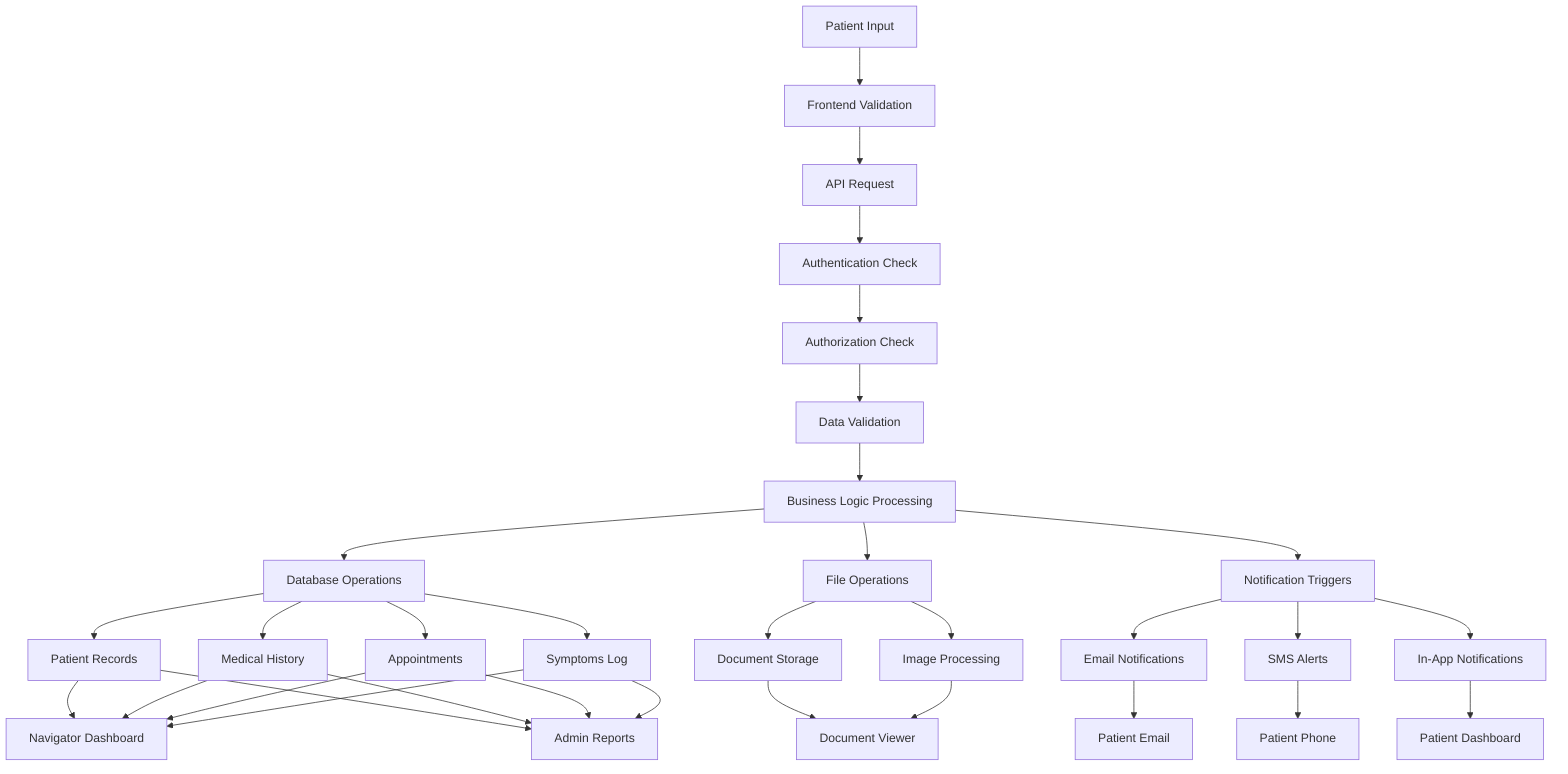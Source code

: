 graph TD
    A["Patient Input"] --> B["Frontend Validation"]
    B --> C["API Request"]
    C --> D["Authentication Check"]
    D --> E["Authorization Check"]
    E --> F["Data Validation"]
    F --> G["Business Logic Processing"]
    
    G --> H["Database Operations"]
    G --> I["File Operations"]
    G --> J["Notification Triggers"]
    
    H --> K["Patient Records"]
    H --> L["Medical History"]
    H --> M["Appointments"]
    H --> N["Symptoms Log"]
    
    I --> O["Document Storage"]
    I --> P["Image Processing"]
    
    J --> Q["Email Notifications"]
    J --> R["SMS Alerts"]
    J --> S["In-App Notifications"]
    
    K --> T["Navigator Dashboard"]
    L --> T
    M --> T
    N --> T
    
    K --> U["Admin Reports"]
    L --> U
    M --> U
    N --> U
    
    O --> V["Document Viewer"]
    P --> V
    
    Q --> W["Patient Email"]
    R --> X["Patient Phone"]
    S --> Y["Patient Dashboard"]